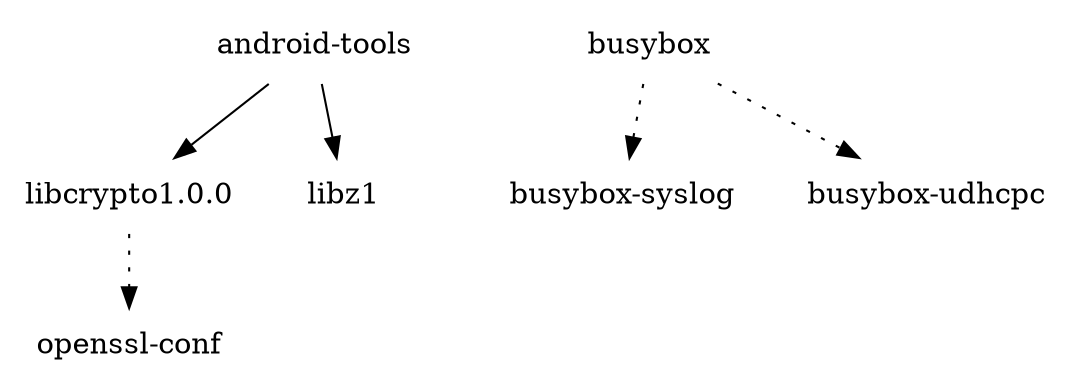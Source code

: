 digraph depends {
    node [shape=plaintext]
"android-tools" -> "libcrypto1.0.0";
"android-tools" -> "libz1";
"busybox" -> "busybox-syslog" [style=dotted];
"busybox" -> "busybox-udhcpc" [style=dotted];
"libcrypto1.0.0" -> "openssl-conf" [style=dotted];
}
